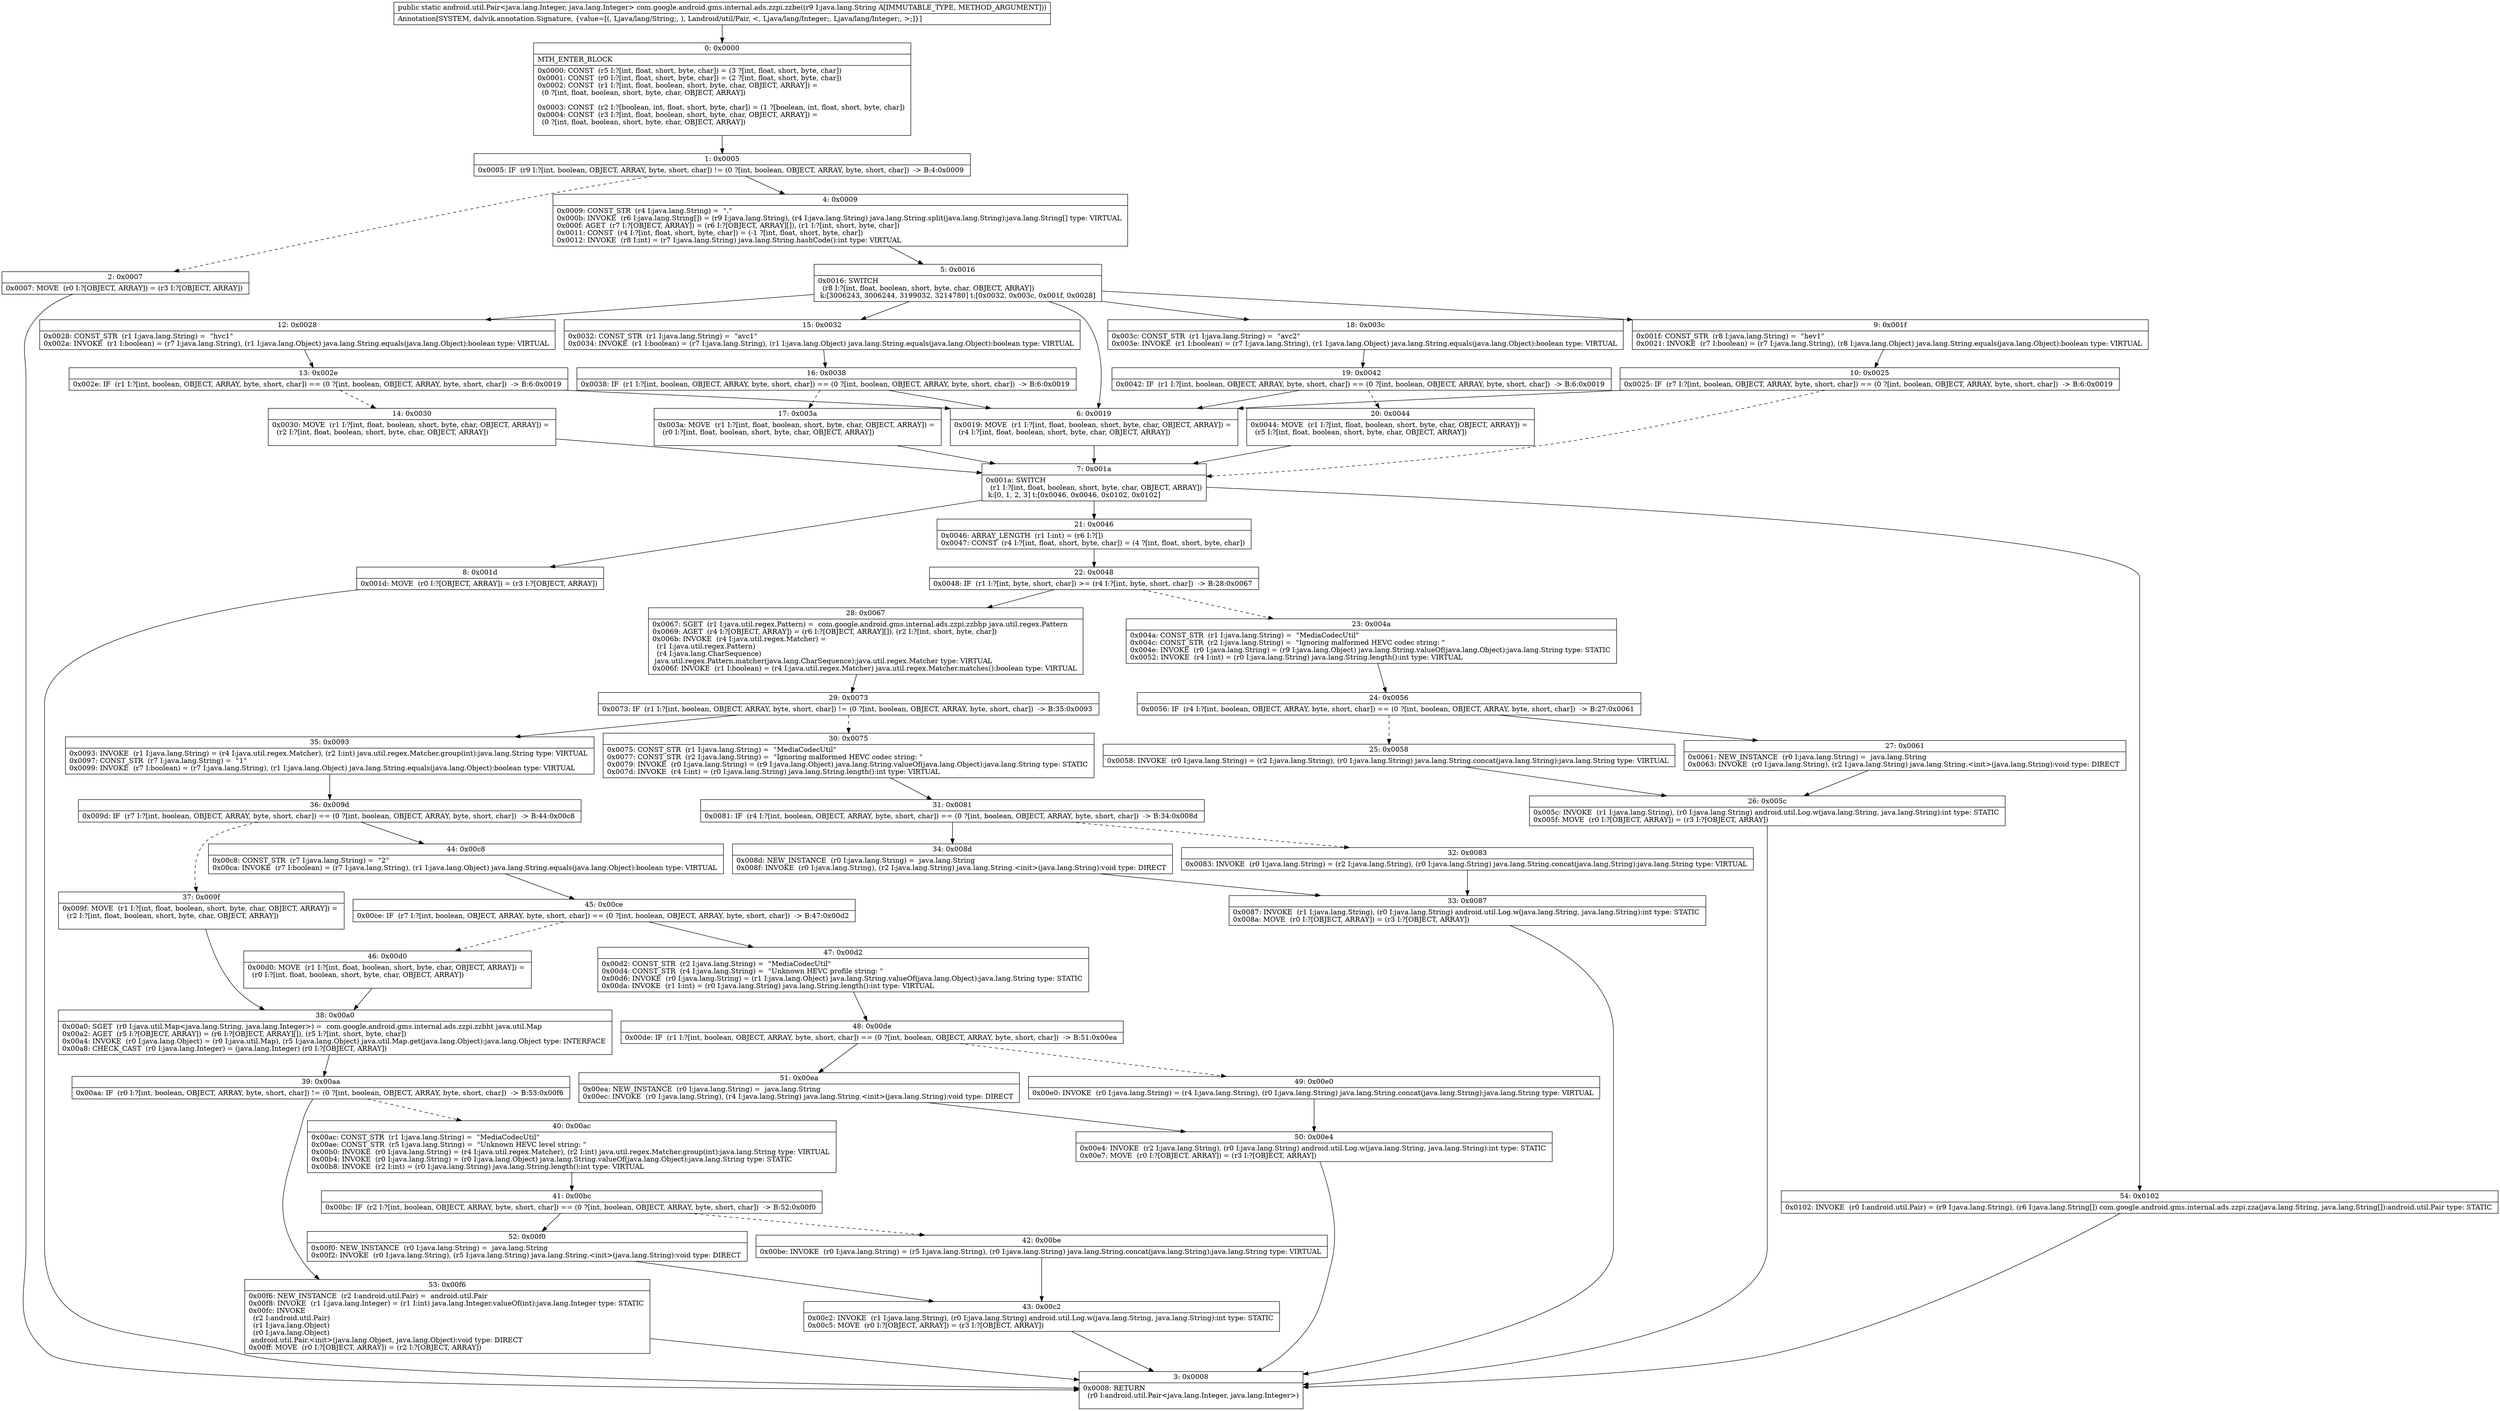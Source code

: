 digraph "CFG forcom.google.android.gms.internal.ads.zzpi.zzbe(Ljava\/lang\/String;)Landroid\/util\/Pair;" {
Node_0 [shape=record,label="{0\:\ 0x0000|MTH_ENTER_BLOCK\l|0x0000: CONST  (r5 I:?[int, float, short, byte, char]) = (3 ?[int, float, short, byte, char]) \l0x0001: CONST  (r0 I:?[int, float, short, byte, char]) = (2 ?[int, float, short, byte, char]) \l0x0002: CONST  (r1 I:?[int, float, boolean, short, byte, char, OBJECT, ARRAY]) = \l  (0 ?[int, float, boolean, short, byte, char, OBJECT, ARRAY])\l \l0x0003: CONST  (r2 I:?[boolean, int, float, short, byte, char]) = (1 ?[boolean, int, float, short, byte, char]) \l0x0004: CONST  (r3 I:?[int, float, boolean, short, byte, char, OBJECT, ARRAY]) = \l  (0 ?[int, float, boolean, short, byte, char, OBJECT, ARRAY])\l \l}"];
Node_1 [shape=record,label="{1\:\ 0x0005|0x0005: IF  (r9 I:?[int, boolean, OBJECT, ARRAY, byte, short, char]) != (0 ?[int, boolean, OBJECT, ARRAY, byte, short, char])  \-\> B:4:0x0009 \l}"];
Node_2 [shape=record,label="{2\:\ 0x0007|0x0007: MOVE  (r0 I:?[OBJECT, ARRAY]) = (r3 I:?[OBJECT, ARRAY]) \l}"];
Node_3 [shape=record,label="{3\:\ 0x0008|0x0008: RETURN  \l  (r0 I:android.util.Pair\<java.lang.Integer, java.lang.Integer\>)\l \l}"];
Node_4 [shape=record,label="{4\:\ 0x0009|0x0009: CONST_STR  (r4 I:java.lang.String) =  \".\" \l0x000b: INVOKE  (r6 I:java.lang.String[]) = (r9 I:java.lang.String), (r4 I:java.lang.String) java.lang.String.split(java.lang.String):java.lang.String[] type: VIRTUAL \l0x000f: AGET  (r7 I:?[OBJECT, ARRAY]) = (r6 I:?[OBJECT, ARRAY][]), (r1 I:?[int, short, byte, char]) \l0x0011: CONST  (r4 I:?[int, float, short, byte, char]) = (\-1 ?[int, float, short, byte, char]) \l0x0012: INVOKE  (r8 I:int) = (r7 I:java.lang.String) java.lang.String.hashCode():int type: VIRTUAL \l}"];
Node_5 [shape=record,label="{5\:\ 0x0016|0x0016: SWITCH  \l  (r8 I:?[int, float, boolean, short, byte, char, OBJECT, ARRAY])\l k:[3006243, 3006244, 3199032, 3214780] t:[0x0032, 0x003c, 0x001f, 0x0028] \l}"];
Node_6 [shape=record,label="{6\:\ 0x0019|0x0019: MOVE  (r1 I:?[int, float, boolean, short, byte, char, OBJECT, ARRAY]) = \l  (r4 I:?[int, float, boolean, short, byte, char, OBJECT, ARRAY])\l \l}"];
Node_7 [shape=record,label="{7\:\ 0x001a|0x001a: SWITCH  \l  (r1 I:?[int, float, boolean, short, byte, char, OBJECT, ARRAY])\l k:[0, 1, 2, 3] t:[0x0046, 0x0046, 0x0102, 0x0102] \l}"];
Node_8 [shape=record,label="{8\:\ 0x001d|0x001d: MOVE  (r0 I:?[OBJECT, ARRAY]) = (r3 I:?[OBJECT, ARRAY]) \l}"];
Node_9 [shape=record,label="{9\:\ 0x001f|0x001f: CONST_STR  (r8 I:java.lang.String) =  \"hev1\" \l0x0021: INVOKE  (r7 I:boolean) = (r7 I:java.lang.String), (r8 I:java.lang.Object) java.lang.String.equals(java.lang.Object):boolean type: VIRTUAL \l}"];
Node_10 [shape=record,label="{10\:\ 0x0025|0x0025: IF  (r7 I:?[int, boolean, OBJECT, ARRAY, byte, short, char]) == (0 ?[int, boolean, OBJECT, ARRAY, byte, short, char])  \-\> B:6:0x0019 \l}"];
Node_12 [shape=record,label="{12\:\ 0x0028|0x0028: CONST_STR  (r1 I:java.lang.String) =  \"hvc1\" \l0x002a: INVOKE  (r1 I:boolean) = (r7 I:java.lang.String), (r1 I:java.lang.Object) java.lang.String.equals(java.lang.Object):boolean type: VIRTUAL \l}"];
Node_13 [shape=record,label="{13\:\ 0x002e|0x002e: IF  (r1 I:?[int, boolean, OBJECT, ARRAY, byte, short, char]) == (0 ?[int, boolean, OBJECT, ARRAY, byte, short, char])  \-\> B:6:0x0019 \l}"];
Node_14 [shape=record,label="{14\:\ 0x0030|0x0030: MOVE  (r1 I:?[int, float, boolean, short, byte, char, OBJECT, ARRAY]) = \l  (r2 I:?[int, float, boolean, short, byte, char, OBJECT, ARRAY])\l \l}"];
Node_15 [shape=record,label="{15\:\ 0x0032|0x0032: CONST_STR  (r1 I:java.lang.String) =  \"avc1\" \l0x0034: INVOKE  (r1 I:boolean) = (r7 I:java.lang.String), (r1 I:java.lang.Object) java.lang.String.equals(java.lang.Object):boolean type: VIRTUAL \l}"];
Node_16 [shape=record,label="{16\:\ 0x0038|0x0038: IF  (r1 I:?[int, boolean, OBJECT, ARRAY, byte, short, char]) == (0 ?[int, boolean, OBJECT, ARRAY, byte, short, char])  \-\> B:6:0x0019 \l}"];
Node_17 [shape=record,label="{17\:\ 0x003a|0x003a: MOVE  (r1 I:?[int, float, boolean, short, byte, char, OBJECT, ARRAY]) = \l  (r0 I:?[int, float, boolean, short, byte, char, OBJECT, ARRAY])\l \l}"];
Node_18 [shape=record,label="{18\:\ 0x003c|0x003c: CONST_STR  (r1 I:java.lang.String) =  \"avc2\" \l0x003e: INVOKE  (r1 I:boolean) = (r7 I:java.lang.String), (r1 I:java.lang.Object) java.lang.String.equals(java.lang.Object):boolean type: VIRTUAL \l}"];
Node_19 [shape=record,label="{19\:\ 0x0042|0x0042: IF  (r1 I:?[int, boolean, OBJECT, ARRAY, byte, short, char]) == (0 ?[int, boolean, OBJECT, ARRAY, byte, short, char])  \-\> B:6:0x0019 \l}"];
Node_20 [shape=record,label="{20\:\ 0x0044|0x0044: MOVE  (r1 I:?[int, float, boolean, short, byte, char, OBJECT, ARRAY]) = \l  (r5 I:?[int, float, boolean, short, byte, char, OBJECT, ARRAY])\l \l}"];
Node_21 [shape=record,label="{21\:\ 0x0046|0x0046: ARRAY_LENGTH  (r1 I:int) = (r6 I:?[]) \l0x0047: CONST  (r4 I:?[int, float, short, byte, char]) = (4 ?[int, float, short, byte, char]) \l}"];
Node_22 [shape=record,label="{22\:\ 0x0048|0x0048: IF  (r1 I:?[int, byte, short, char]) \>= (r4 I:?[int, byte, short, char])  \-\> B:28:0x0067 \l}"];
Node_23 [shape=record,label="{23\:\ 0x004a|0x004a: CONST_STR  (r1 I:java.lang.String) =  \"MediaCodecUtil\" \l0x004c: CONST_STR  (r2 I:java.lang.String) =  \"Ignoring malformed HEVC codec string: \" \l0x004e: INVOKE  (r0 I:java.lang.String) = (r9 I:java.lang.Object) java.lang.String.valueOf(java.lang.Object):java.lang.String type: STATIC \l0x0052: INVOKE  (r4 I:int) = (r0 I:java.lang.String) java.lang.String.length():int type: VIRTUAL \l}"];
Node_24 [shape=record,label="{24\:\ 0x0056|0x0056: IF  (r4 I:?[int, boolean, OBJECT, ARRAY, byte, short, char]) == (0 ?[int, boolean, OBJECT, ARRAY, byte, short, char])  \-\> B:27:0x0061 \l}"];
Node_25 [shape=record,label="{25\:\ 0x0058|0x0058: INVOKE  (r0 I:java.lang.String) = (r2 I:java.lang.String), (r0 I:java.lang.String) java.lang.String.concat(java.lang.String):java.lang.String type: VIRTUAL \l}"];
Node_26 [shape=record,label="{26\:\ 0x005c|0x005c: INVOKE  (r1 I:java.lang.String), (r0 I:java.lang.String) android.util.Log.w(java.lang.String, java.lang.String):int type: STATIC \l0x005f: MOVE  (r0 I:?[OBJECT, ARRAY]) = (r3 I:?[OBJECT, ARRAY]) \l}"];
Node_27 [shape=record,label="{27\:\ 0x0061|0x0061: NEW_INSTANCE  (r0 I:java.lang.String) =  java.lang.String \l0x0063: INVOKE  (r0 I:java.lang.String), (r2 I:java.lang.String) java.lang.String.\<init\>(java.lang.String):void type: DIRECT \l}"];
Node_28 [shape=record,label="{28\:\ 0x0067|0x0067: SGET  (r1 I:java.util.regex.Pattern) =  com.google.android.gms.internal.ads.zzpi.zzbhp java.util.regex.Pattern \l0x0069: AGET  (r4 I:?[OBJECT, ARRAY]) = (r6 I:?[OBJECT, ARRAY][]), (r2 I:?[int, short, byte, char]) \l0x006b: INVOKE  (r4 I:java.util.regex.Matcher) = \l  (r1 I:java.util.regex.Pattern)\l  (r4 I:java.lang.CharSequence)\l java.util.regex.Pattern.matcher(java.lang.CharSequence):java.util.regex.Matcher type: VIRTUAL \l0x006f: INVOKE  (r1 I:boolean) = (r4 I:java.util.regex.Matcher) java.util.regex.Matcher.matches():boolean type: VIRTUAL \l}"];
Node_29 [shape=record,label="{29\:\ 0x0073|0x0073: IF  (r1 I:?[int, boolean, OBJECT, ARRAY, byte, short, char]) != (0 ?[int, boolean, OBJECT, ARRAY, byte, short, char])  \-\> B:35:0x0093 \l}"];
Node_30 [shape=record,label="{30\:\ 0x0075|0x0075: CONST_STR  (r1 I:java.lang.String) =  \"MediaCodecUtil\" \l0x0077: CONST_STR  (r2 I:java.lang.String) =  \"Ignoring malformed HEVC codec string: \" \l0x0079: INVOKE  (r0 I:java.lang.String) = (r9 I:java.lang.Object) java.lang.String.valueOf(java.lang.Object):java.lang.String type: STATIC \l0x007d: INVOKE  (r4 I:int) = (r0 I:java.lang.String) java.lang.String.length():int type: VIRTUAL \l}"];
Node_31 [shape=record,label="{31\:\ 0x0081|0x0081: IF  (r4 I:?[int, boolean, OBJECT, ARRAY, byte, short, char]) == (0 ?[int, boolean, OBJECT, ARRAY, byte, short, char])  \-\> B:34:0x008d \l}"];
Node_32 [shape=record,label="{32\:\ 0x0083|0x0083: INVOKE  (r0 I:java.lang.String) = (r2 I:java.lang.String), (r0 I:java.lang.String) java.lang.String.concat(java.lang.String):java.lang.String type: VIRTUAL \l}"];
Node_33 [shape=record,label="{33\:\ 0x0087|0x0087: INVOKE  (r1 I:java.lang.String), (r0 I:java.lang.String) android.util.Log.w(java.lang.String, java.lang.String):int type: STATIC \l0x008a: MOVE  (r0 I:?[OBJECT, ARRAY]) = (r3 I:?[OBJECT, ARRAY]) \l}"];
Node_34 [shape=record,label="{34\:\ 0x008d|0x008d: NEW_INSTANCE  (r0 I:java.lang.String) =  java.lang.String \l0x008f: INVOKE  (r0 I:java.lang.String), (r2 I:java.lang.String) java.lang.String.\<init\>(java.lang.String):void type: DIRECT \l}"];
Node_35 [shape=record,label="{35\:\ 0x0093|0x0093: INVOKE  (r1 I:java.lang.String) = (r4 I:java.util.regex.Matcher), (r2 I:int) java.util.regex.Matcher.group(int):java.lang.String type: VIRTUAL \l0x0097: CONST_STR  (r7 I:java.lang.String) =  \"1\" \l0x0099: INVOKE  (r7 I:boolean) = (r7 I:java.lang.String), (r1 I:java.lang.Object) java.lang.String.equals(java.lang.Object):boolean type: VIRTUAL \l}"];
Node_36 [shape=record,label="{36\:\ 0x009d|0x009d: IF  (r7 I:?[int, boolean, OBJECT, ARRAY, byte, short, char]) == (0 ?[int, boolean, OBJECT, ARRAY, byte, short, char])  \-\> B:44:0x00c8 \l}"];
Node_37 [shape=record,label="{37\:\ 0x009f|0x009f: MOVE  (r1 I:?[int, float, boolean, short, byte, char, OBJECT, ARRAY]) = \l  (r2 I:?[int, float, boolean, short, byte, char, OBJECT, ARRAY])\l \l}"];
Node_38 [shape=record,label="{38\:\ 0x00a0|0x00a0: SGET  (r0 I:java.util.Map\<java.lang.String, java.lang.Integer\>) =  com.google.android.gms.internal.ads.zzpi.zzbht java.util.Map \l0x00a2: AGET  (r5 I:?[OBJECT, ARRAY]) = (r6 I:?[OBJECT, ARRAY][]), (r5 I:?[int, short, byte, char]) \l0x00a4: INVOKE  (r0 I:java.lang.Object) = (r0 I:java.util.Map), (r5 I:java.lang.Object) java.util.Map.get(java.lang.Object):java.lang.Object type: INTERFACE \l0x00a8: CHECK_CAST  (r0 I:java.lang.Integer) = (java.lang.Integer) (r0 I:?[OBJECT, ARRAY]) \l}"];
Node_39 [shape=record,label="{39\:\ 0x00aa|0x00aa: IF  (r0 I:?[int, boolean, OBJECT, ARRAY, byte, short, char]) != (0 ?[int, boolean, OBJECT, ARRAY, byte, short, char])  \-\> B:53:0x00f6 \l}"];
Node_40 [shape=record,label="{40\:\ 0x00ac|0x00ac: CONST_STR  (r1 I:java.lang.String) =  \"MediaCodecUtil\" \l0x00ae: CONST_STR  (r5 I:java.lang.String) =  \"Unknown HEVC level string: \" \l0x00b0: INVOKE  (r0 I:java.lang.String) = (r4 I:java.util.regex.Matcher), (r2 I:int) java.util.regex.Matcher.group(int):java.lang.String type: VIRTUAL \l0x00b4: INVOKE  (r0 I:java.lang.String) = (r0 I:java.lang.Object) java.lang.String.valueOf(java.lang.Object):java.lang.String type: STATIC \l0x00b8: INVOKE  (r2 I:int) = (r0 I:java.lang.String) java.lang.String.length():int type: VIRTUAL \l}"];
Node_41 [shape=record,label="{41\:\ 0x00bc|0x00bc: IF  (r2 I:?[int, boolean, OBJECT, ARRAY, byte, short, char]) == (0 ?[int, boolean, OBJECT, ARRAY, byte, short, char])  \-\> B:52:0x00f0 \l}"];
Node_42 [shape=record,label="{42\:\ 0x00be|0x00be: INVOKE  (r0 I:java.lang.String) = (r5 I:java.lang.String), (r0 I:java.lang.String) java.lang.String.concat(java.lang.String):java.lang.String type: VIRTUAL \l}"];
Node_43 [shape=record,label="{43\:\ 0x00c2|0x00c2: INVOKE  (r1 I:java.lang.String), (r0 I:java.lang.String) android.util.Log.w(java.lang.String, java.lang.String):int type: STATIC \l0x00c5: MOVE  (r0 I:?[OBJECT, ARRAY]) = (r3 I:?[OBJECT, ARRAY]) \l}"];
Node_44 [shape=record,label="{44\:\ 0x00c8|0x00c8: CONST_STR  (r7 I:java.lang.String) =  \"2\" \l0x00ca: INVOKE  (r7 I:boolean) = (r7 I:java.lang.String), (r1 I:java.lang.Object) java.lang.String.equals(java.lang.Object):boolean type: VIRTUAL \l}"];
Node_45 [shape=record,label="{45\:\ 0x00ce|0x00ce: IF  (r7 I:?[int, boolean, OBJECT, ARRAY, byte, short, char]) == (0 ?[int, boolean, OBJECT, ARRAY, byte, short, char])  \-\> B:47:0x00d2 \l}"];
Node_46 [shape=record,label="{46\:\ 0x00d0|0x00d0: MOVE  (r1 I:?[int, float, boolean, short, byte, char, OBJECT, ARRAY]) = \l  (r0 I:?[int, float, boolean, short, byte, char, OBJECT, ARRAY])\l \l}"];
Node_47 [shape=record,label="{47\:\ 0x00d2|0x00d2: CONST_STR  (r2 I:java.lang.String) =  \"MediaCodecUtil\" \l0x00d4: CONST_STR  (r4 I:java.lang.String) =  \"Unknown HEVC profile string: \" \l0x00d6: INVOKE  (r0 I:java.lang.String) = (r1 I:java.lang.Object) java.lang.String.valueOf(java.lang.Object):java.lang.String type: STATIC \l0x00da: INVOKE  (r1 I:int) = (r0 I:java.lang.String) java.lang.String.length():int type: VIRTUAL \l}"];
Node_48 [shape=record,label="{48\:\ 0x00de|0x00de: IF  (r1 I:?[int, boolean, OBJECT, ARRAY, byte, short, char]) == (0 ?[int, boolean, OBJECT, ARRAY, byte, short, char])  \-\> B:51:0x00ea \l}"];
Node_49 [shape=record,label="{49\:\ 0x00e0|0x00e0: INVOKE  (r0 I:java.lang.String) = (r4 I:java.lang.String), (r0 I:java.lang.String) java.lang.String.concat(java.lang.String):java.lang.String type: VIRTUAL \l}"];
Node_50 [shape=record,label="{50\:\ 0x00e4|0x00e4: INVOKE  (r2 I:java.lang.String), (r0 I:java.lang.String) android.util.Log.w(java.lang.String, java.lang.String):int type: STATIC \l0x00e7: MOVE  (r0 I:?[OBJECT, ARRAY]) = (r3 I:?[OBJECT, ARRAY]) \l}"];
Node_51 [shape=record,label="{51\:\ 0x00ea|0x00ea: NEW_INSTANCE  (r0 I:java.lang.String) =  java.lang.String \l0x00ec: INVOKE  (r0 I:java.lang.String), (r4 I:java.lang.String) java.lang.String.\<init\>(java.lang.String):void type: DIRECT \l}"];
Node_52 [shape=record,label="{52\:\ 0x00f0|0x00f0: NEW_INSTANCE  (r0 I:java.lang.String) =  java.lang.String \l0x00f2: INVOKE  (r0 I:java.lang.String), (r5 I:java.lang.String) java.lang.String.\<init\>(java.lang.String):void type: DIRECT \l}"];
Node_53 [shape=record,label="{53\:\ 0x00f6|0x00f6: NEW_INSTANCE  (r2 I:android.util.Pair) =  android.util.Pair \l0x00f8: INVOKE  (r1 I:java.lang.Integer) = (r1 I:int) java.lang.Integer.valueOf(int):java.lang.Integer type: STATIC \l0x00fc: INVOKE  \l  (r2 I:android.util.Pair)\l  (r1 I:java.lang.Object)\l  (r0 I:java.lang.Object)\l android.util.Pair.\<init\>(java.lang.Object, java.lang.Object):void type: DIRECT \l0x00ff: MOVE  (r0 I:?[OBJECT, ARRAY]) = (r2 I:?[OBJECT, ARRAY]) \l}"];
Node_54 [shape=record,label="{54\:\ 0x0102|0x0102: INVOKE  (r0 I:android.util.Pair) = (r9 I:java.lang.String), (r6 I:java.lang.String[]) com.google.android.gms.internal.ads.zzpi.zza(java.lang.String, java.lang.String[]):android.util.Pair type: STATIC \l}"];
MethodNode[shape=record,label="{public static android.util.Pair\<java.lang.Integer, java.lang.Integer\> com.google.android.gms.internal.ads.zzpi.zzbe((r9 I:java.lang.String A[IMMUTABLE_TYPE, METHOD_ARGUMENT]))  | Annotation[SYSTEM, dalvik.annotation.Signature, \{value=[(, Ljava\/lang\/String;, ), Landroid\/util\/Pair, \<, Ljava\/lang\/Integer;, Ljava\/lang\/Integer;, \>;]\}]\l}"];
MethodNode -> Node_0;
Node_0 -> Node_1;
Node_1 -> Node_2[style=dashed];
Node_1 -> Node_4;
Node_2 -> Node_3;
Node_4 -> Node_5;
Node_5 -> Node_6;
Node_5 -> Node_9;
Node_5 -> Node_12;
Node_5 -> Node_15;
Node_5 -> Node_18;
Node_6 -> Node_7;
Node_7 -> Node_8;
Node_7 -> Node_21;
Node_7 -> Node_54;
Node_8 -> Node_3;
Node_9 -> Node_10;
Node_10 -> Node_6;
Node_10 -> Node_7[style=dashed];
Node_12 -> Node_13;
Node_13 -> Node_6;
Node_13 -> Node_14[style=dashed];
Node_14 -> Node_7;
Node_15 -> Node_16;
Node_16 -> Node_6;
Node_16 -> Node_17[style=dashed];
Node_17 -> Node_7;
Node_18 -> Node_19;
Node_19 -> Node_6;
Node_19 -> Node_20[style=dashed];
Node_20 -> Node_7;
Node_21 -> Node_22;
Node_22 -> Node_23[style=dashed];
Node_22 -> Node_28;
Node_23 -> Node_24;
Node_24 -> Node_25[style=dashed];
Node_24 -> Node_27;
Node_25 -> Node_26;
Node_26 -> Node_3;
Node_27 -> Node_26;
Node_28 -> Node_29;
Node_29 -> Node_30[style=dashed];
Node_29 -> Node_35;
Node_30 -> Node_31;
Node_31 -> Node_32[style=dashed];
Node_31 -> Node_34;
Node_32 -> Node_33;
Node_33 -> Node_3;
Node_34 -> Node_33;
Node_35 -> Node_36;
Node_36 -> Node_37[style=dashed];
Node_36 -> Node_44;
Node_37 -> Node_38;
Node_38 -> Node_39;
Node_39 -> Node_40[style=dashed];
Node_39 -> Node_53;
Node_40 -> Node_41;
Node_41 -> Node_42[style=dashed];
Node_41 -> Node_52;
Node_42 -> Node_43;
Node_43 -> Node_3;
Node_44 -> Node_45;
Node_45 -> Node_46[style=dashed];
Node_45 -> Node_47;
Node_46 -> Node_38;
Node_47 -> Node_48;
Node_48 -> Node_49[style=dashed];
Node_48 -> Node_51;
Node_49 -> Node_50;
Node_50 -> Node_3;
Node_51 -> Node_50;
Node_52 -> Node_43;
Node_53 -> Node_3;
Node_54 -> Node_3;
}

